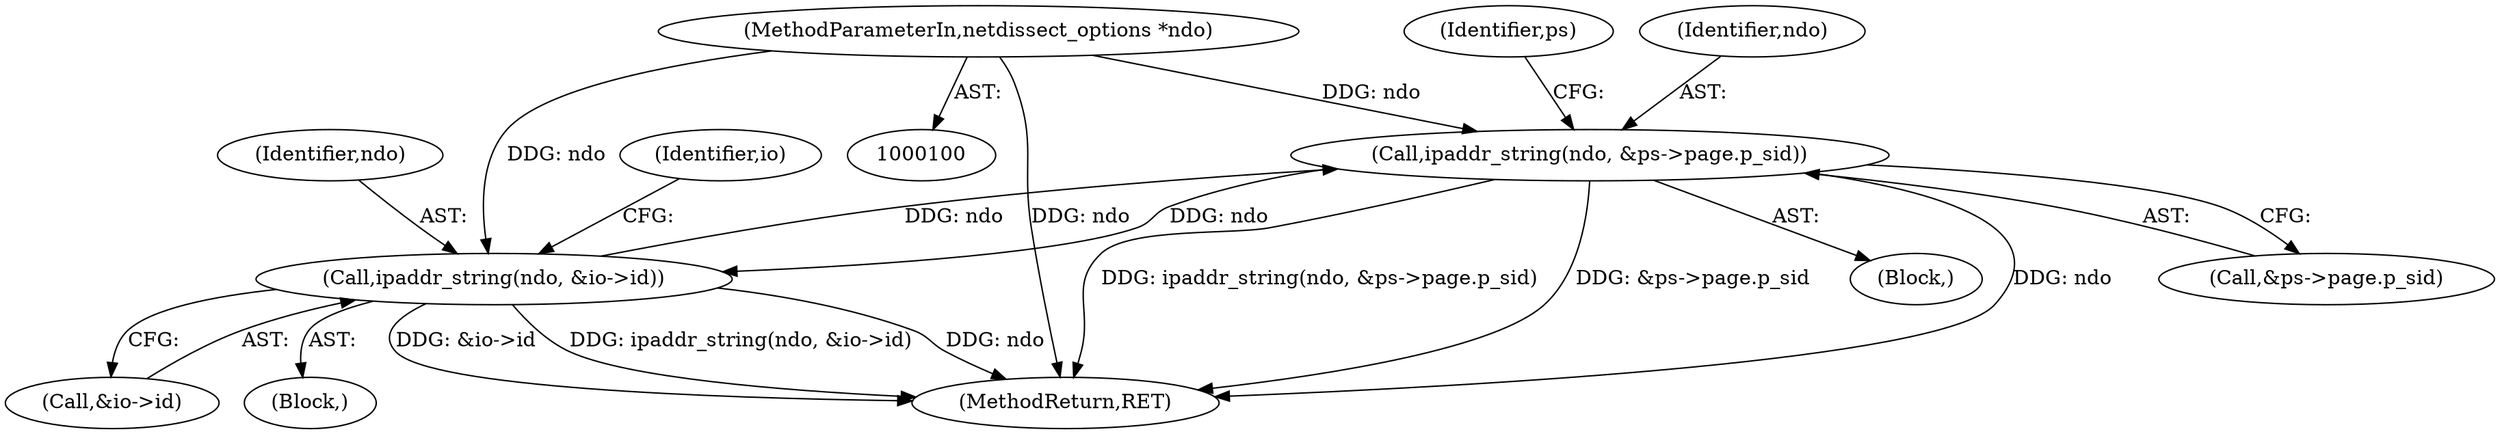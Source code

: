 digraph "0_tcpdump_3ed82f4ed0095768529afc22b923c8f7171fff70_0@pointer" {
"1000170" [label="(Call,ipaddr_string(ndo, &ps->page.p_sid))"];
"1000219" [label="(Call,ipaddr_string(ndo, &io->id))"];
"1000170" [label="(Call,ipaddr_string(ndo, &ps->page.p_sid))"];
"1000101" [label="(MethodParameterIn,netdissect_options *ndo)"];
"1000101" [label="(MethodParameterIn,netdissect_options *ndo)"];
"1000252" [label="(MethodReturn,RET)"];
"1000171" [label="(Identifier,ndo)"];
"1000169" [label="(Block,)"];
"1000172" [label="(Call,&ps->page.p_sid)"];
"1000218" [label="(Block,)"];
"1000221" [label="(Call,&io->id)"];
"1000219" [label="(Call,ipaddr_string(ndo, &io->id))"];
"1000182" [label="(Identifier,ps)"];
"1000228" [label="(Identifier,io)"];
"1000220" [label="(Identifier,ndo)"];
"1000170" [label="(Call,ipaddr_string(ndo, &ps->page.p_sid))"];
"1000170" -> "1000169"  [label="AST: "];
"1000170" -> "1000172"  [label="CFG: "];
"1000171" -> "1000170"  [label="AST: "];
"1000172" -> "1000170"  [label="AST: "];
"1000182" -> "1000170"  [label="CFG: "];
"1000170" -> "1000252"  [label="DDG: &ps->page.p_sid"];
"1000170" -> "1000252"  [label="DDG: ndo"];
"1000170" -> "1000252"  [label="DDG: ipaddr_string(ndo, &ps->page.p_sid)"];
"1000219" -> "1000170"  [label="DDG: ndo"];
"1000101" -> "1000170"  [label="DDG: ndo"];
"1000170" -> "1000219"  [label="DDG: ndo"];
"1000219" -> "1000218"  [label="AST: "];
"1000219" -> "1000221"  [label="CFG: "];
"1000220" -> "1000219"  [label="AST: "];
"1000221" -> "1000219"  [label="AST: "];
"1000228" -> "1000219"  [label="CFG: "];
"1000219" -> "1000252"  [label="DDG: &io->id"];
"1000219" -> "1000252"  [label="DDG: ipaddr_string(ndo, &io->id)"];
"1000219" -> "1000252"  [label="DDG: ndo"];
"1000101" -> "1000219"  [label="DDG: ndo"];
"1000101" -> "1000100"  [label="AST: "];
"1000101" -> "1000252"  [label="DDG: ndo"];
}

